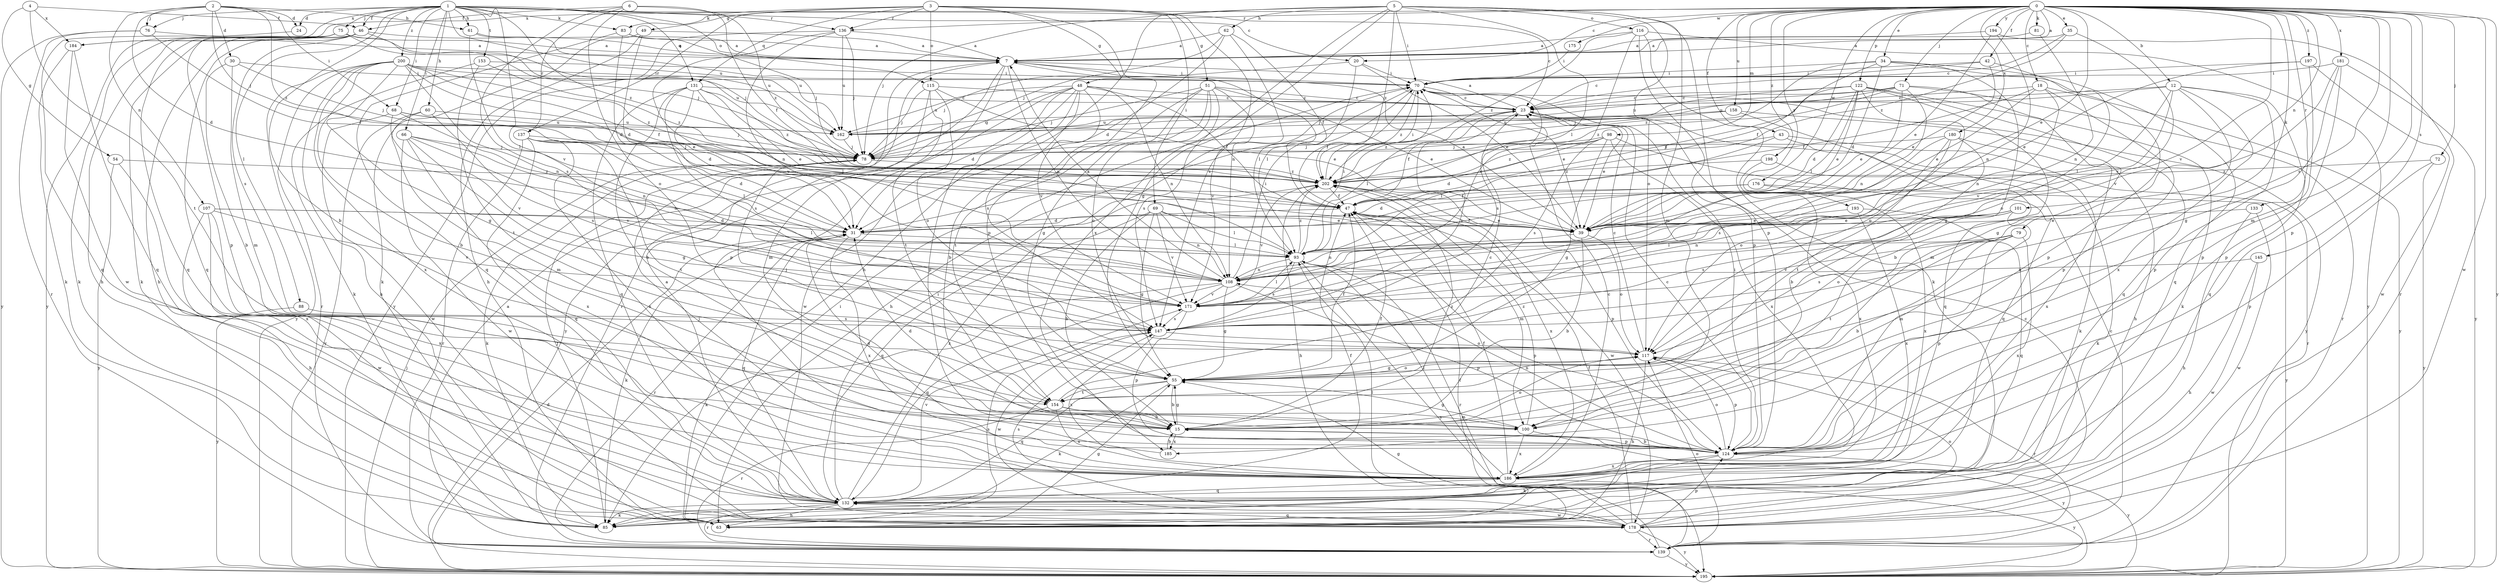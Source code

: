 strict digraph  {
0;
1;
2;
3;
4;
5;
6;
7;
12;
15;
18;
20;
23;
24;
30;
31;
34;
35;
39;
42;
43;
46;
47;
48;
49;
51;
54;
55;
60;
61;
62;
63;
66;
68;
69;
70;
71;
72;
75;
76;
78;
79;
81;
83;
85;
88;
93;
98;
100;
101;
107;
108;
115;
116;
117;
122;
124;
131;
132;
133;
136;
137;
139;
145;
147;
153;
154;
158;
162;
171;
175;
176;
178;
180;
181;
184;
185;
186;
193;
194;
195;
197;
198;
200;
202;
0 -> 7  [label=a];
0 -> 12  [label=b];
0 -> 18  [label=c];
0 -> 20  [label=c];
0 -> 34  [label=e];
0 -> 35  [label=e];
0 -> 39  [label=e];
0 -> 42  [label=f];
0 -> 43  [label=f];
0 -> 71  [label=j];
0 -> 72  [label=j];
0 -> 79  [label=k];
0 -> 81  [label=k];
0 -> 98  [label=m];
0 -> 100  [label=m];
0 -> 101  [label=n];
0 -> 122  [label=p];
0 -> 124  [label=p];
0 -> 133  [label=r];
0 -> 136  [label=r];
0 -> 145  [label=s];
0 -> 147  [label=s];
0 -> 158  [label=u];
0 -> 171  [label=v];
0 -> 175  [label=w];
0 -> 176  [label=w];
0 -> 178  [label=w];
0 -> 180  [label=x];
0 -> 181  [label=x];
0 -> 184  [label=x];
0 -> 193  [label=y];
0 -> 194  [label=y];
0 -> 195  [label=y];
0 -> 197  [label=z];
0 -> 198  [label=z];
1 -> 15  [label=b];
1 -> 20  [label=c];
1 -> 23  [label=c];
1 -> 24  [label=d];
1 -> 46  [label=f];
1 -> 60  [label=h];
1 -> 61  [label=h];
1 -> 66  [label=i];
1 -> 68  [label=i];
1 -> 75  [label=j];
1 -> 76  [label=j];
1 -> 83  [label=k];
1 -> 88  [label=l];
1 -> 115  [label=o];
1 -> 131  [label=q];
1 -> 136  [label=r];
1 -> 153  [label=t];
1 -> 162  [label=u];
1 -> 171  [label=v];
1 -> 184  [label=x];
1 -> 200  [label=z];
1 -> 202  [label=z];
2 -> 24  [label=d];
2 -> 30  [label=d];
2 -> 31  [label=d];
2 -> 61  [label=h];
2 -> 68  [label=i];
2 -> 76  [label=j];
2 -> 78  [label=j];
2 -> 107  [label=n];
2 -> 202  [label=z];
3 -> 48  [label=g];
3 -> 49  [label=g];
3 -> 51  [label=g];
3 -> 69  [label=i];
3 -> 83  [label=k];
3 -> 115  [label=o];
3 -> 124  [label=p];
3 -> 131  [label=q];
3 -> 136  [label=r];
3 -> 137  [label=r];
3 -> 147  [label=s];
4 -> 46  [label=f];
4 -> 54  [label=g];
4 -> 154  [label=t];
4 -> 184  [label=x];
5 -> 55  [label=g];
5 -> 62  [label=h];
5 -> 63  [label=h];
5 -> 70  [label=i];
5 -> 78  [label=j];
5 -> 93  [label=l];
5 -> 100  [label=m];
5 -> 116  [label=o];
5 -> 117  [label=o];
5 -> 124  [label=p];
5 -> 185  [label=x];
5 -> 202  [label=z];
6 -> 46  [label=f];
6 -> 47  [label=f];
6 -> 117  [label=o];
6 -> 137  [label=r];
6 -> 147  [label=s];
6 -> 202  [label=z];
7 -> 70  [label=i];
7 -> 93  [label=l];
7 -> 108  [label=n];
7 -> 124  [label=p];
7 -> 139  [label=r];
12 -> 23  [label=c];
12 -> 93  [label=l];
12 -> 100  [label=m];
12 -> 124  [label=p];
12 -> 132  [label=q];
12 -> 162  [label=u];
12 -> 171  [label=v];
12 -> 185  [label=x];
15 -> 31  [label=d];
15 -> 47  [label=f];
15 -> 55  [label=g];
15 -> 117  [label=o];
15 -> 124  [label=p];
15 -> 185  [label=x];
15 -> 202  [label=z];
18 -> 23  [label=c];
18 -> 39  [label=e];
18 -> 47  [label=f];
18 -> 108  [label=n];
18 -> 124  [label=p];
18 -> 195  [label=y];
20 -> 39  [label=e];
20 -> 70  [label=i];
20 -> 78  [label=j];
20 -> 93  [label=l];
23 -> 7  [label=a];
23 -> 39  [label=e];
23 -> 47  [label=f];
23 -> 93  [label=l];
23 -> 147  [label=s];
23 -> 162  [label=u];
24 -> 132  [label=q];
30 -> 15  [label=b];
30 -> 70  [label=i];
30 -> 78  [label=j];
30 -> 100  [label=m];
31 -> 85  [label=k];
31 -> 93  [label=l];
31 -> 132  [label=q];
31 -> 139  [label=r];
31 -> 186  [label=x];
34 -> 31  [label=d];
34 -> 47  [label=f];
34 -> 55  [label=g];
34 -> 70  [label=i];
34 -> 124  [label=p];
34 -> 132  [label=q];
34 -> 202  [label=z];
35 -> 7  [label=a];
35 -> 23  [label=c];
35 -> 171  [label=v];
35 -> 202  [label=z];
39 -> 7  [label=a];
39 -> 15  [label=b];
39 -> 47  [label=f];
39 -> 108  [label=n];
39 -> 117  [label=o];
42 -> 23  [label=c];
42 -> 39  [label=e];
42 -> 70  [label=i];
42 -> 117  [label=o];
43 -> 78  [label=j];
43 -> 85  [label=k];
43 -> 93  [label=l];
43 -> 139  [label=r];
46 -> 7  [label=a];
46 -> 63  [label=h];
46 -> 78  [label=j];
46 -> 85  [label=k];
46 -> 132  [label=q];
46 -> 147  [label=s];
47 -> 31  [label=d];
47 -> 39  [label=e];
47 -> 100  [label=m];
48 -> 23  [label=c];
48 -> 31  [label=d];
48 -> 47  [label=f];
48 -> 78  [label=j];
48 -> 108  [label=n];
48 -> 124  [label=p];
48 -> 147  [label=s];
48 -> 162  [label=u];
48 -> 171  [label=v];
48 -> 178  [label=w];
48 -> 195  [label=y];
49 -> 7  [label=a];
49 -> 31  [label=d];
49 -> 63  [label=h];
49 -> 85  [label=k];
51 -> 15  [label=b];
51 -> 23  [label=c];
51 -> 39  [label=e];
51 -> 55  [label=g];
51 -> 78  [label=j];
51 -> 117  [label=o];
51 -> 147  [label=s];
51 -> 154  [label=t];
51 -> 171  [label=v];
54 -> 186  [label=x];
54 -> 195  [label=y];
54 -> 202  [label=z];
55 -> 15  [label=b];
55 -> 47  [label=f];
55 -> 78  [label=j];
55 -> 85  [label=k];
55 -> 117  [label=o];
55 -> 132  [label=q];
55 -> 154  [label=t];
60 -> 100  [label=m];
60 -> 147  [label=s];
60 -> 162  [label=u];
60 -> 195  [label=y];
61 -> 7  [label=a];
61 -> 93  [label=l];
61 -> 162  [label=u];
62 -> 7  [label=a];
62 -> 31  [label=d];
62 -> 47  [label=f];
62 -> 78  [label=j];
62 -> 108  [label=n];
63 -> 55  [label=g];
63 -> 70  [label=i];
63 -> 93  [label=l];
63 -> 147  [label=s];
66 -> 55  [label=g];
66 -> 78  [label=j];
66 -> 108  [label=n];
66 -> 171  [label=v];
66 -> 178  [label=w];
66 -> 186  [label=x];
68 -> 78  [label=j];
68 -> 108  [label=n];
68 -> 162  [label=u];
68 -> 171  [label=v];
68 -> 178  [label=w];
69 -> 15  [label=b];
69 -> 39  [label=e];
69 -> 55  [label=g];
69 -> 93  [label=l];
69 -> 108  [label=n];
69 -> 132  [label=q];
69 -> 171  [label=v];
70 -> 23  [label=c];
70 -> 39  [label=e];
70 -> 47  [label=f];
70 -> 63  [label=h];
70 -> 147  [label=s];
70 -> 195  [label=y];
70 -> 202  [label=z];
71 -> 23  [label=c];
71 -> 39  [label=e];
71 -> 55  [label=g];
71 -> 78  [label=j];
71 -> 108  [label=n];
71 -> 139  [label=r];
71 -> 162  [label=u];
71 -> 202  [label=z];
72 -> 124  [label=p];
72 -> 195  [label=y];
72 -> 202  [label=z];
75 -> 7  [label=a];
75 -> 63  [label=h];
75 -> 78  [label=j];
75 -> 85  [label=k];
75 -> 124  [label=p];
75 -> 132  [label=q];
75 -> 162  [label=u];
75 -> 195  [label=y];
76 -> 7  [label=a];
76 -> 47  [label=f];
76 -> 139  [label=r];
76 -> 195  [label=y];
78 -> 85  [label=k];
78 -> 202  [label=z];
79 -> 15  [label=b];
79 -> 93  [label=l];
79 -> 124  [label=p];
79 -> 147  [label=s];
79 -> 154  [label=t];
79 -> 171  [label=v];
79 -> 186  [label=x];
81 -> 7  [label=a];
81 -> 108  [label=n];
83 -> 7  [label=a];
83 -> 31  [label=d];
83 -> 78  [label=j];
83 -> 132  [label=q];
85 -> 78  [label=j];
88 -> 147  [label=s];
88 -> 195  [label=y];
93 -> 70  [label=i];
93 -> 108  [label=n];
93 -> 124  [label=p];
93 -> 139  [label=r];
93 -> 147  [label=s];
93 -> 195  [label=y];
93 -> 202  [label=z];
98 -> 31  [label=d];
98 -> 55  [label=g];
98 -> 78  [label=j];
98 -> 132  [label=q];
98 -> 147  [label=s];
98 -> 186  [label=x];
98 -> 202  [label=z];
100 -> 55  [label=g];
100 -> 186  [label=x];
100 -> 195  [label=y];
100 -> 202  [label=z];
101 -> 39  [label=e];
101 -> 100  [label=m];
101 -> 108  [label=n];
101 -> 117  [label=o];
101 -> 147  [label=s];
107 -> 31  [label=d];
107 -> 63  [label=h];
107 -> 93  [label=l];
107 -> 171  [label=v];
107 -> 178  [label=w];
107 -> 186  [label=x];
108 -> 7  [label=a];
108 -> 55  [label=g];
108 -> 70  [label=i];
108 -> 85  [label=k];
108 -> 124  [label=p];
108 -> 132  [label=q];
108 -> 171  [label=v];
115 -> 23  [label=c];
115 -> 39  [label=e];
115 -> 78  [label=j];
115 -> 100  [label=m];
115 -> 117  [label=o];
115 -> 154  [label=t];
116 -> 7  [label=a];
116 -> 85  [label=k];
116 -> 124  [label=p];
116 -> 171  [label=v];
116 -> 195  [label=y];
116 -> 202  [label=z];
117 -> 23  [label=c];
117 -> 55  [label=g];
117 -> 63  [label=h];
117 -> 124  [label=p];
117 -> 139  [label=r];
122 -> 15  [label=b];
122 -> 23  [label=c];
122 -> 31  [label=d];
122 -> 39  [label=e];
122 -> 47  [label=f];
122 -> 78  [label=j];
122 -> 85  [label=k];
122 -> 93  [label=l];
122 -> 117  [label=o];
122 -> 132  [label=q];
124 -> 15  [label=b];
124 -> 23  [label=c];
124 -> 70  [label=i];
124 -> 85  [label=k];
124 -> 108  [label=n];
124 -> 117  [label=o];
124 -> 186  [label=x];
124 -> 195  [label=y];
131 -> 15  [label=b];
131 -> 23  [label=c];
131 -> 31  [label=d];
131 -> 39  [label=e];
131 -> 93  [label=l];
131 -> 132  [label=q];
131 -> 147  [label=s];
131 -> 202  [label=z];
132 -> 7  [label=a];
132 -> 47  [label=f];
132 -> 63  [label=h];
132 -> 70  [label=i];
132 -> 85  [label=k];
132 -> 139  [label=r];
132 -> 171  [label=v];
132 -> 178  [label=w];
132 -> 202  [label=z];
133 -> 39  [label=e];
133 -> 63  [label=h];
133 -> 178  [label=w];
136 -> 7  [label=a];
136 -> 78  [label=j];
136 -> 108  [label=n];
136 -> 162  [label=u];
136 -> 171  [label=v];
136 -> 195  [label=y];
137 -> 31  [label=d];
137 -> 78  [label=j];
137 -> 93  [label=l];
137 -> 132  [label=q];
137 -> 139  [label=r];
137 -> 154  [label=t];
137 -> 186  [label=x];
139 -> 7  [label=a];
139 -> 23  [label=c];
139 -> 47  [label=f];
139 -> 117  [label=o];
139 -> 195  [label=y];
145 -> 63  [label=h];
145 -> 108  [label=n];
145 -> 178  [label=w];
147 -> 117  [label=o];
147 -> 178  [label=w];
147 -> 186  [label=x];
153 -> 70  [label=i];
153 -> 85  [label=k];
153 -> 154  [label=t];
153 -> 202  [label=z];
154 -> 15  [label=b];
154 -> 23  [label=c];
154 -> 100  [label=m];
154 -> 139  [label=r];
154 -> 186  [label=x];
158 -> 63  [label=h];
158 -> 132  [label=q];
158 -> 162  [label=u];
158 -> 202  [label=z];
162 -> 23  [label=c];
162 -> 78  [label=j];
171 -> 93  [label=l];
171 -> 124  [label=p];
171 -> 147  [label=s];
175 -> 70  [label=i];
176 -> 31  [label=d];
176 -> 47  [label=f];
176 -> 186  [label=x];
176 -> 195  [label=y];
178 -> 23  [label=c];
178 -> 47  [label=f];
178 -> 55  [label=g];
178 -> 117  [label=o];
178 -> 124  [label=p];
178 -> 132  [label=q];
178 -> 139  [label=r];
178 -> 147  [label=s];
178 -> 195  [label=y];
180 -> 15  [label=b];
180 -> 78  [label=j];
180 -> 117  [label=o];
180 -> 147  [label=s];
180 -> 154  [label=t];
180 -> 186  [label=x];
181 -> 55  [label=g];
181 -> 70  [label=i];
181 -> 124  [label=p];
181 -> 171  [label=v];
181 -> 195  [label=y];
184 -> 85  [label=k];
184 -> 132  [label=q];
184 -> 178  [label=w];
185 -> 15  [label=b];
185 -> 31  [label=d];
186 -> 23  [label=c];
186 -> 47  [label=f];
186 -> 78  [label=j];
186 -> 93  [label=l];
186 -> 132  [label=q];
186 -> 195  [label=y];
193 -> 39  [label=e];
193 -> 132  [label=q];
193 -> 186  [label=x];
194 -> 7  [label=a];
194 -> 39  [label=e];
194 -> 108  [label=n];
194 -> 139  [label=r];
195 -> 31  [label=d];
195 -> 78  [label=j];
197 -> 39  [label=e];
197 -> 70  [label=i];
197 -> 124  [label=p];
197 -> 178  [label=w];
198 -> 85  [label=k];
198 -> 186  [label=x];
198 -> 202  [label=z];
200 -> 15  [label=b];
200 -> 39  [label=e];
200 -> 47  [label=f];
200 -> 55  [label=g];
200 -> 63  [label=h];
200 -> 70  [label=i];
200 -> 108  [label=n];
200 -> 139  [label=r];
200 -> 162  [label=u];
200 -> 186  [label=x];
200 -> 195  [label=y];
200 -> 202  [label=z];
202 -> 47  [label=f];
202 -> 63  [label=h];
202 -> 70  [label=i];
202 -> 124  [label=p];
202 -> 171  [label=v];
202 -> 178  [label=w];
202 -> 186  [label=x];
}
